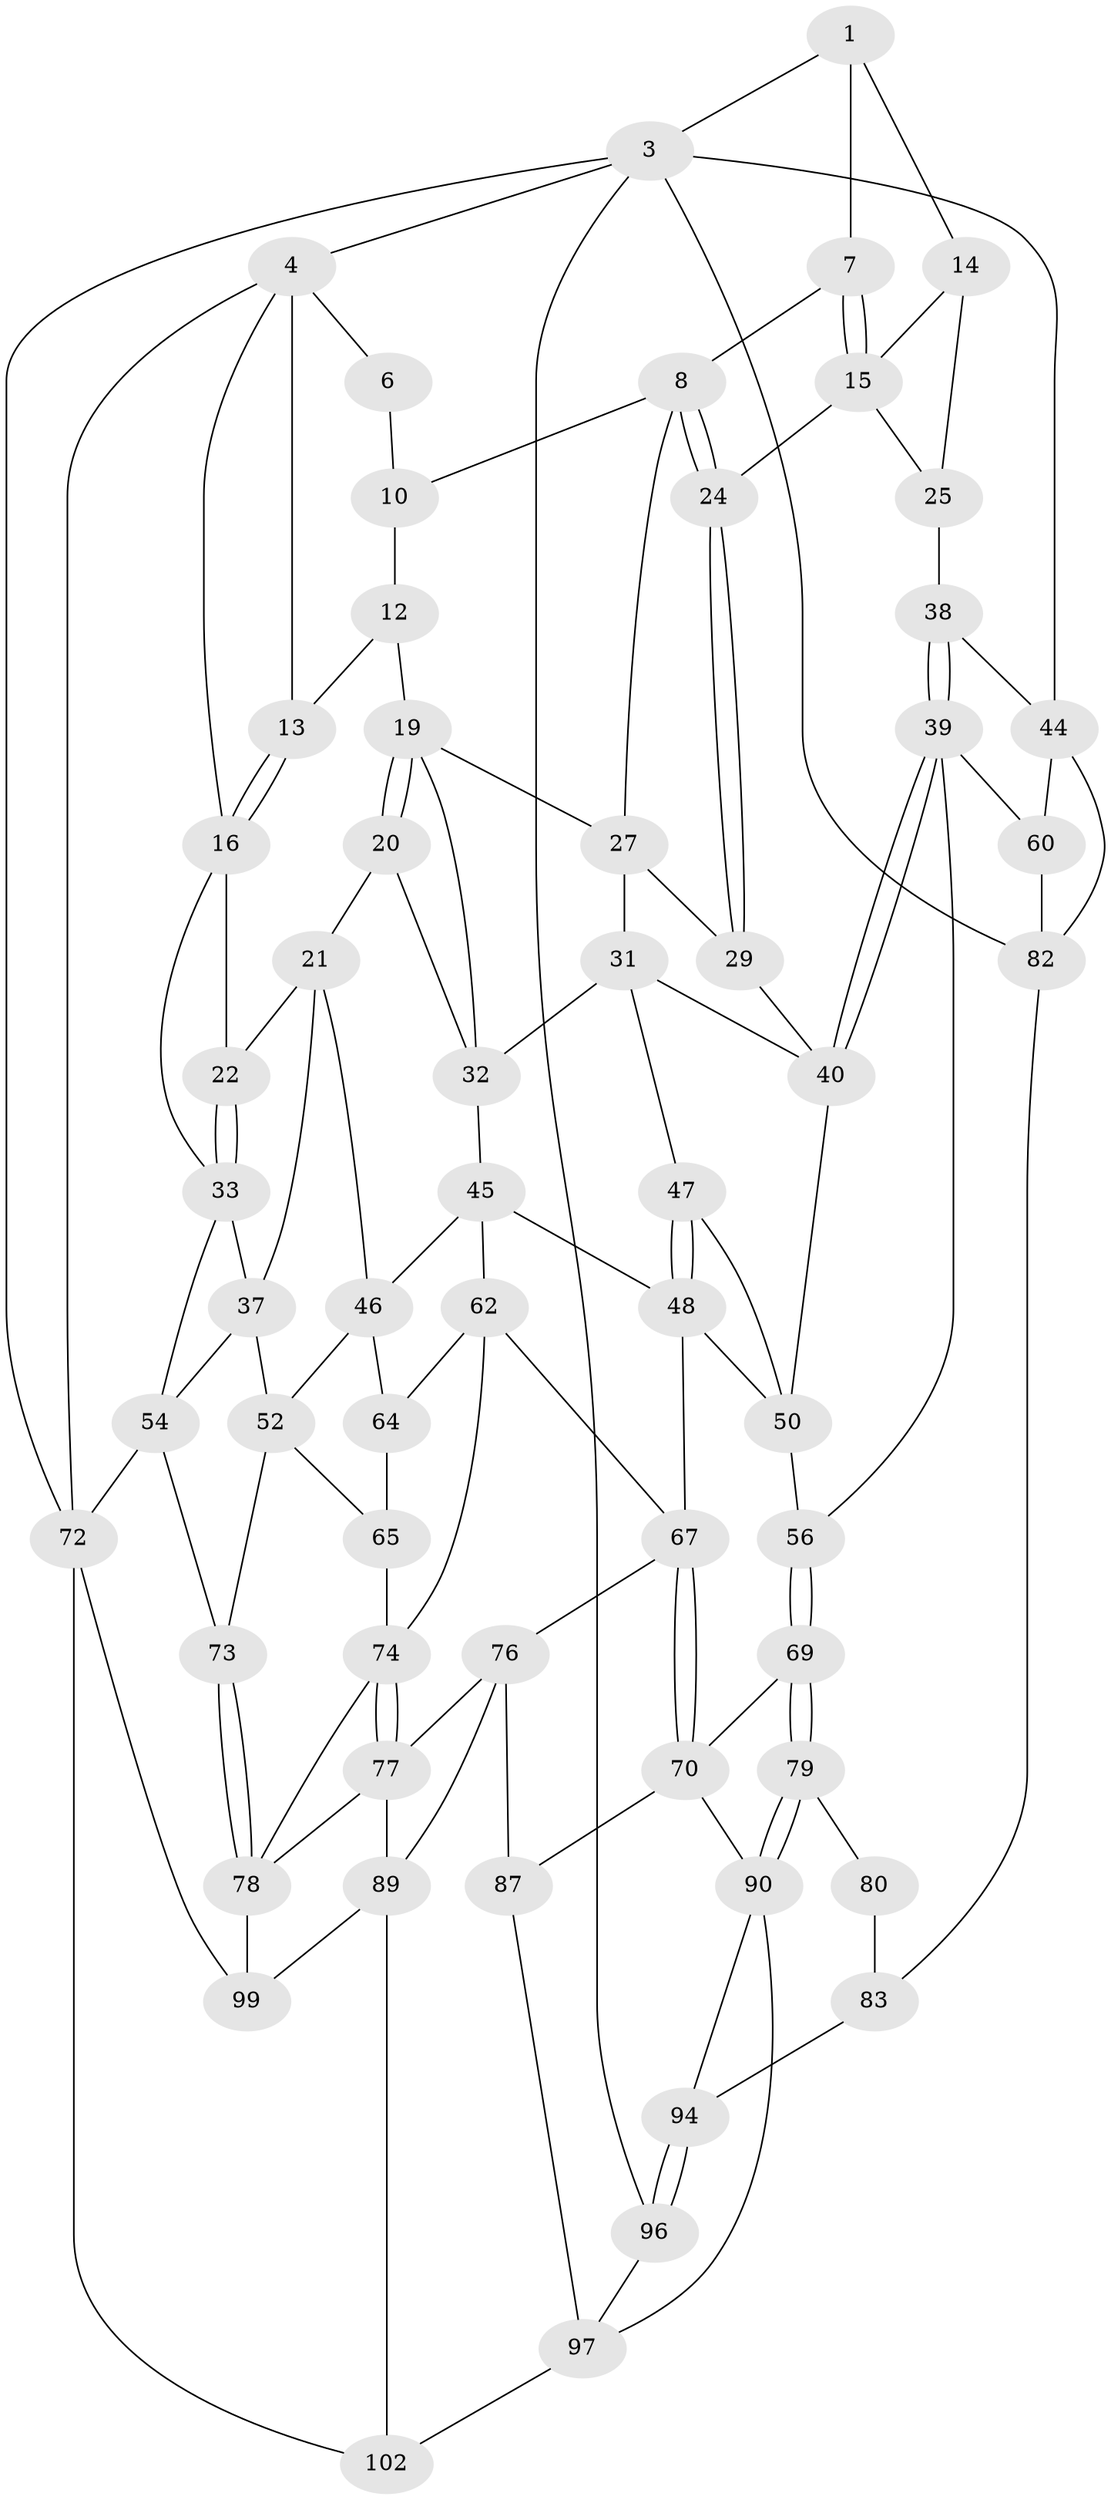 // original degree distribution, {3: 0.029411764705882353, 6: 0.22549019607843138, 5: 0.5196078431372549, 4: 0.22549019607843138}
// Generated by graph-tools (version 1.1) at 2025/11/02/27/25 16:11:59]
// undirected, 61 vertices, 125 edges
graph export_dot {
graph [start="1"]
  node [color=gray90,style=filled];
  1 [pos="+0.7869262048721544+0",super="+2"];
  3 [pos="+1+0",super="+91"];
  4 [pos="+0+0",super="+5"];
  6 [pos="+0.4966058554593329+0"];
  7 [pos="+0.7483654249508624+0.04364121303927096"];
  8 [pos="+0.5909253507151148+0.1608468070678852",super="+9"];
  10 [pos="+0.489141414211385+0.16343460052227612",super="+11"];
  12 [pos="+0.2921296534707664+0.13369566047354564",super="+18"];
  13 [pos="+0.2918718675988084+0.13354196643964203"];
  14 [pos="+0.9285318967939136+0.18566277407000817"];
  15 [pos="+0.7952787210957585+0.1726296938924405",super="+23"];
  16 [pos="+0.1080344399928803+0.24270124494383646",super="+17"];
  19 [pos="+0.3099406630043159+0.3194844040715548",super="+28"];
  20 [pos="+0.2679909990584999+0.37043849877184215"];
  21 [pos="+0.17898564829897157+0.3400924742549136",super="+36"];
  22 [pos="+0.15015567943920602+0.31955600363601816"];
  24 [pos="+0.7125851062197792+0.3484381784858479"];
  25 [pos="+1+0.34509957623058374",super="+26"];
  27 [pos="+0.5072751076853658+0.23790865455328908",super="+30"];
  29 [pos="+0.7102159668008619+0.3506972886394856"];
  31 [pos="+0.4907508755560395+0.42748519409831703",super="+42"];
  32 [pos="+0.4880698992028965+0.42643192431677873",super="+35"];
  33 [pos="+0+0.4667218582900128",super="+34"];
  37 [pos="+0.056757750685322995+0.5041256720298241",super="+53"];
  38 [pos="+0.8742596589980675+0.5487691851700137",super="+43"];
  39 [pos="+0.854872963872399+0.5856144416411652",super="+55"];
  40 [pos="+0.7052737021531698+0.47672836681800346",super="+41"];
  44 [pos="+1+0.3790786295518059",super="+59"];
  45 [pos="+0.29183815782281264+0.4661704096256437",super="+49"];
  46 [pos="+0.23980029942570025+0.5546699506481839",super="+51"];
  47 [pos="+0.530686915814018+0.543477348872197"];
  48 [pos="+0.4953713380679046+0.5869091813180721",super="+58"];
  50 [pos="+0.6317111226670304+0.5514477588663639",super="+57"];
  52 [pos="+0.19130802161735616+0.615934011337685",super="+66"];
  54 [pos="+0+1",super="+71"];
  56 [pos="+0.7890705272801187+0.6888607406557404"];
  60 [pos="+1+0.6910666976855199",super="+61"];
  62 [pos="+0.4865200074449296+0.5999315088582098",super="+63"];
  64 [pos="+0.31261256084736616+0.6472402393086921"];
  65 [pos="+0.22630344448451756+0.7264803677804234"];
  67 [pos="+0.560631217107943+0.7451205693250147",super="+68"];
  69 [pos="+0.785293146569872+0.702827675958206"];
  70 [pos="+0.5866652037111536+0.7823955619628937",super="+86"];
  72 [pos="+0+1",super="+100"];
  73 [pos="+0.05239021442190095+0.9468347322287163"];
  74 [pos="+0.3480243817968149+0.7194872691159704",super="+75"];
  76 [pos="+0.41749370336814495+0.7805021473667704",super="+88"];
  77 [pos="+0.4030728362374782+0.7812504307215163",super="+84"];
  78 [pos="+0.21159771055828341+0.8958360190889161",super="+85"];
  79 [pos="+0.8037538741111864+0.8494277097600391"];
  80 [pos="+0.8315398370304329+0.8609452381934218",super="+81"];
  82 [pos="+0.9158434576686825+0.8806006142424068",super="+92"];
  83 [pos="+0.8939261174300948+0.8833390846583661",super="+93"];
  87 [pos="+0.5588620721013458+0.8918498000795398"];
  89 [pos="+0.5336874789128885+0.9340094333195009",super="+98"];
  90 [pos="+0.7736767301283243+0.8709663076544543",super="+95"];
  94 [pos="+0.9173743952828833+1"];
  96 [pos="+0.9337745224133448+1"];
  97 [pos="+0.7384588142363918+0.911734951519046",super="+101"];
  99 [pos="+0.3298364240679545+0.8997479740069952"];
  102 [pos="+0.5516624090413436+1"];
  1 -- 7;
  1 -- 3;
  1 -- 14;
  3 -- 4;
  3 -- 44;
  3 -- 72;
  3 -- 82;
  3 -- 96;
  4 -- 72;
  4 -- 16;
  4 -- 13;
  4 -- 6;
  6 -- 10;
  7 -- 8;
  7 -- 15;
  7 -- 15;
  8 -- 24;
  8 -- 24;
  8 -- 10;
  8 -- 27;
  10 -- 12 [weight=2];
  12 -- 13;
  12 -- 19;
  13 -- 16;
  13 -- 16;
  14 -- 15;
  14 -- 25;
  15 -- 24;
  15 -- 25;
  16 -- 22;
  16 -- 33;
  19 -- 20;
  19 -- 20;
  19 -- 27;
  19 -- 32;
  20 -- 21;
  20 -- 32;
  21 -- 22;
  21 -- 37;
  21 -- 46;
  22 -- 33;
  22 -- 33;
  24 -- 29;
  24 -- 29;
  25 -- 38 [weight=2];
  27 -- 29;
  27 -- 31;
  29 -- 40;
  31 -- 32;
  31 -- 47;
  31 -- 40;
  32 -- 45;
  33 -- 37;
  33 -- 54;
  37 -- 52;
  37 -- 54;
  38 -- 39;
  38 -- 39;
  38 -- 44;
  39 -- 40;
  39 -- 40;
  39 -- 56;
  39 -- 60;
  40 -- 50;
  44 -- 82;
  44 -- 60;
  45 -- 46;
  45 -- 48;
  45 -- 62;
  46 -- 64;
  46 -- 52;
  47 -- 48;
  47 -- 48;
  47 -- 50;
  48 -- 67;
  48 -- 50;
  50 -- 56;
  52 -- 73;
  52 -- 65;
  54 -- 72;
  54 -- 73;
  56 -- 69;
  56 -- 69;
  60 -- 82;
  62 -- 67;
  62 -- 64;
  62 -- 74;
  64 -- 65;
  65 -- 74;
  67 -- 70;
  67 -- 70;
  67 -- 76;
  69 -- 70;
  69 -- 79;
  69 -- 79;
  70 -- 90;
  70 -- 87;
  72 -- 99;
  72 -- 102;
  73 -- 78;
  73 -- 78;
  74 -- 77;
  74 -- 77;
  74 -- 78;
  76 -- 77;
  76 -- 89;
  76 -- 87;
  77 -- 89;
  77 -- 78;
  78 -- 99;
  79 -- 80;
  79 -- 90;
  79 -- 90;
  80 -- 83 [weight=2];
  82 -- 83;
  83 -- 94;
  87 -- 97;
  89 -- 99;
  89 -- 102;
  90 -- 97;
  90 -- 94;
  94 -- 96;
  94 -- 96;
  96 -- 97;
  97 -- 102;
}
